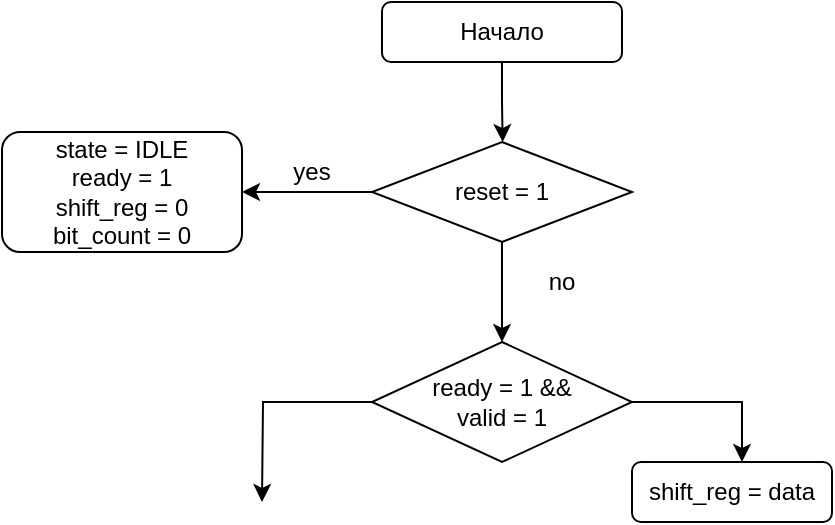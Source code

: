<mxfile version="27.0.4">
  <diagram name="Страница — 1" id="4YY4Xycgz2_8YMZmxoU5">
    <mxGraphModel dx="828" dy="477" grid="1" gridSize="10" guides="1" tooltips="1" connect="1" arrows="1" fold="1" page="1" pageScale="1" pageWidth="827" pageHeight="1169" math="0" shadow="0">
      <root>
        <mxCell id="0" />
        <mxCell id="1" parent="0" />
        <mxCell id="00zo389FnXwpKE18IkRe-2" style="edgeStyle=orthogonalEdgeStyle;rounded=0;orthogonalLoop=1;jettySize=auto;html=1;exitX=0.5;exitY=1;exitDx=0;exitDy=0;" edge="1" parent="1" source="00zo389FnXwpKE18IkRe-1">
          <mxGeometry relative="1" as="geometry">
            <mxPoint x="400.333" y="180" as="targetPoint" />
          </mxGeometry>
        </mxCell>
        <mxCell id="00zo389FnXwpKE18IkRe-1" value="Начало" style="rounded=1;whiteSpace=wrap;html=1;" vertex="1" parent="1">
          <mxGeometry x="340" y="110" width="120" height="30" as="geometry" />
        </mxCell>
        <mxCell id="00zo389FnXwpKE18IkRe-5" style="edgeStyle=orthogonalEdgeStyle;rounded=0;orthogonalLoop=1;jettySize=auto;html=1;" edge="1" parent="1" source="00zo389FnXwpKE18IkRe-4">
          <mxGeometry relative="1" as="geometry">
            <mxPoint x="270" y="205" as="targetPoint" />
          </mxGeometry>
        </mxCell>
        <mxCell id="00zo389FnXwpKE18IkRe-9" style="edgeStyle=orthogonalEdgeStyle;rounded=0;orthogonalLoop=1;jettySize=auto;html=1;" edge="1" parent="1" source="00zo389FnXwpKE18IkRe-4">
          <mxGeometry relative="1" as="geometry">
            <mxPoint x="400" y="280" as="targetPoint" />
          </mxGeometry>
        </mxCell>
        <mxCell id="00zo389FnXwpKE18IkRe-4" value="reset = 1" style="rhombus;whiteSpace=wrap;html=1;" vertex="1" parent="1">
          <mxGeometry x="335" y="180" width="130" height="50" as="geometry" />
        </mxCell>
        <mxCell id="00zo389FnXwpKE18IkRe-6" value="&lt;div&gt;state = IDLE&lt;/div&gt;&lt;div&gt;ready = 1&lt;/div&gt;&lt;div&gt;shift_reg = 0&lt;/div&gt;&lt;div&gt;bit_count = 0&lt;/div&gt;" style="rounded=1;whiteSpace=wrap;html=1;" vertex="1" parent="1">
          <mxGeometry x="150" y="175" width="120" height="60" as="geometry" />
        </mxCell>
        <mxCell id="00zo389FnXwpKE18IkRe-7" value="yes" style="text;html=1;align=center;verticalAlign=middle;whiteSpace=wrap;rounded=0;" vertex="1" parent="1">
          <mxGeometry x="275" y="180" width="60" height="30" as="geometry" />
        </mxCell>
        <mxCell id="00zo389FnXwpKE18IkRe-10" value="no" style="text;html=1;align=center;verticalAlign=middle;whiteSpace=wrap;rounded=0;" vertex="1" parent="1">
          <mxGeometry x="400" y="235" width="60" height="30" as="geometry" />
        </mxCell>
        <mxCell id="00zo389FnXwpKE18IkRe-13" style="edgeStyle=orthogonalEdgeStyle;rounded=0;orthogonalLoop=1;jettySize=auto;html=1;" edge="1" parent="1" source="00zo389FnXwpKE18IkRe-12">
          <mxGeometry relative="1" as="geometry">
            <mxPoint x="280" y="360" as="targetPoint" />
          </mxGeometry>
        </mxCell>
        <mxCell id="00zo389FnXwpKE18IkRe-14" style="edgeStyle=orthogonalEdgeStyle;rounded=0;orthogonalLoop=1;jettySize=auto;html=1;exitX=1;exitY=0.5;exitDx=0;exitDy=0;" edge="1" parent="1" source="00zo389FnXwpKE18IkRe-12" target="00zo389FnXwpKE18IkRe-15">
          <mxGeometry relative="1" as="geometry">
            <mxPoint x="520" y="360" as="targetPoint" />
            <Array as="points">
              <mxPoint x="520" y="310" />
            </Array>
          </mxGeometry>
        </mxCell>
        <mxCell id="00zo389FnXwpKE18IkRe-12" value="ready = 1 &amp;amp;&amp;amp;&lt;div&gt;valid = 1&lt;/div&gt;" style="rhombus;whiteSpace=wrap;html=1;" vertex="1" parent="1">
          <mxGeometry x="335" y="280" width="130" height="60" as="geometry" />
        </mxCell>
        <mxCell id="00zo389FnXwpKE18IkRe-15" value="shift_reg = data" style="rounded=1;whiteSpace=wrap;html=1;" vertex="1" parent="1">
          <mxGeometry x="465" y="340" width="100" height="30" as="geometry" />
        </mxCell>
      </root>
    </mxGraphModel>
  </diagram>
</mxfile>
